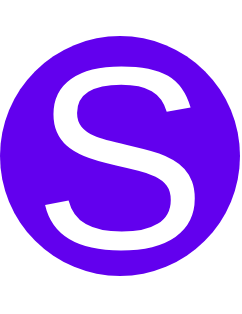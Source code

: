 <mxfile version="13.9.9" type="device"><diagram id="3XS6A3gKbJCmeVQ35Npx" name="ページ1"><mxGraphModel dx="542" dy="102" grid="1" gridSize="10" guides="1" tooltips="1" connect="1" arrows="1" fold="1" page="1" pageScale="1" pageWidth="60" pageHeight="60" math="0" shadow="0"><root><mxCell id="0"/><mxCell id="1" parent="0"/><mxCell id="HsFOFwR4tgQrrhjKfEev-3" value="" style="group" vertex="1" connectable="0" parent="1"><mxGeometry x="-240" y="140" width="120" height="120" as="geometry"/></mxCell><mxCell id="HsFOFwR4tgQrrhjKfEev-2" value="" style="ellipse;whiteSpace=wrap;html=1;aspect=fixed;strokeColor=none;fillColor=#6200ee;" vertex="1" parent="HsFOFwR4tgQrrhjKfEev-3"><mxGeometry width="120" height="120" as="geometry"/></mxCell><mxCell id="HsFOFwR4tgQrrhjKfEev-1" value="&lt;font color=&quot;#ffffff&quot; style=&quot;font-size: 130px&quot;&gt;S&lt;/font&gt;" style="text;html=1;strokeColor=none;fillColor=none;align=center;verticalAlign=middle;whiteSpace=wrap;rounded=0;" vertex="1" parent="HsFOFwR4tgQrrhjKfEev-3"><mxGeometry width="120" height="120" as="geometry"/></mxCell></root></mxGraphModel></diagram></mxfile>